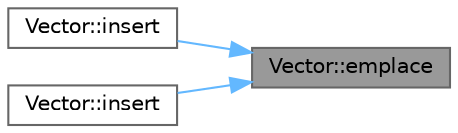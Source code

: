 digraph "Vector::emplace"
{
 // LATEX_PDF_SIZE
  bgcolor="transparent";
  edge [fontname=Helvetica,fontsize=10,labelfontname=Helvetica,labelfontsize=10];
  node [fontname=Helvetica,fontsize=10,shape=box,height=0.2,width=0.4];
  rankdir="RL";
  Node1 [id="Node000001",label="Vector::emplace",height=0.2,width=0.4,color="gray40", fillcolor="grey60", style="filled", fontcolor="black",tooltip=" "];
  Node1 -> Node2 [id="edge1_Node000001_Node000002",dir="back",color="steelblue1",style="solid",tooltip=" "];
  Node2 [id="Node000002",label="Vector::insert",height=0.2,width=0.4,color="grey40", fillcolor="white", style="filled",URL="$class_vector.html#a543330cea78641b32eb35d37e3642b51",tooltip=" "];
  Node1 -> Node3 [id="edge2_Node000001_Node000003",dir="back",color="steelblue1",style="solid",tooltip=" "];
  Node3 [id="Node000003",label="Vector::insert",height=0.2,width=0.4,color="grey40", fillcolor="white", style="filled",URL="$class_vector.html#a3deda2957a8d4ec73fb9a6f1218d550a",tooltip=" "];
}

